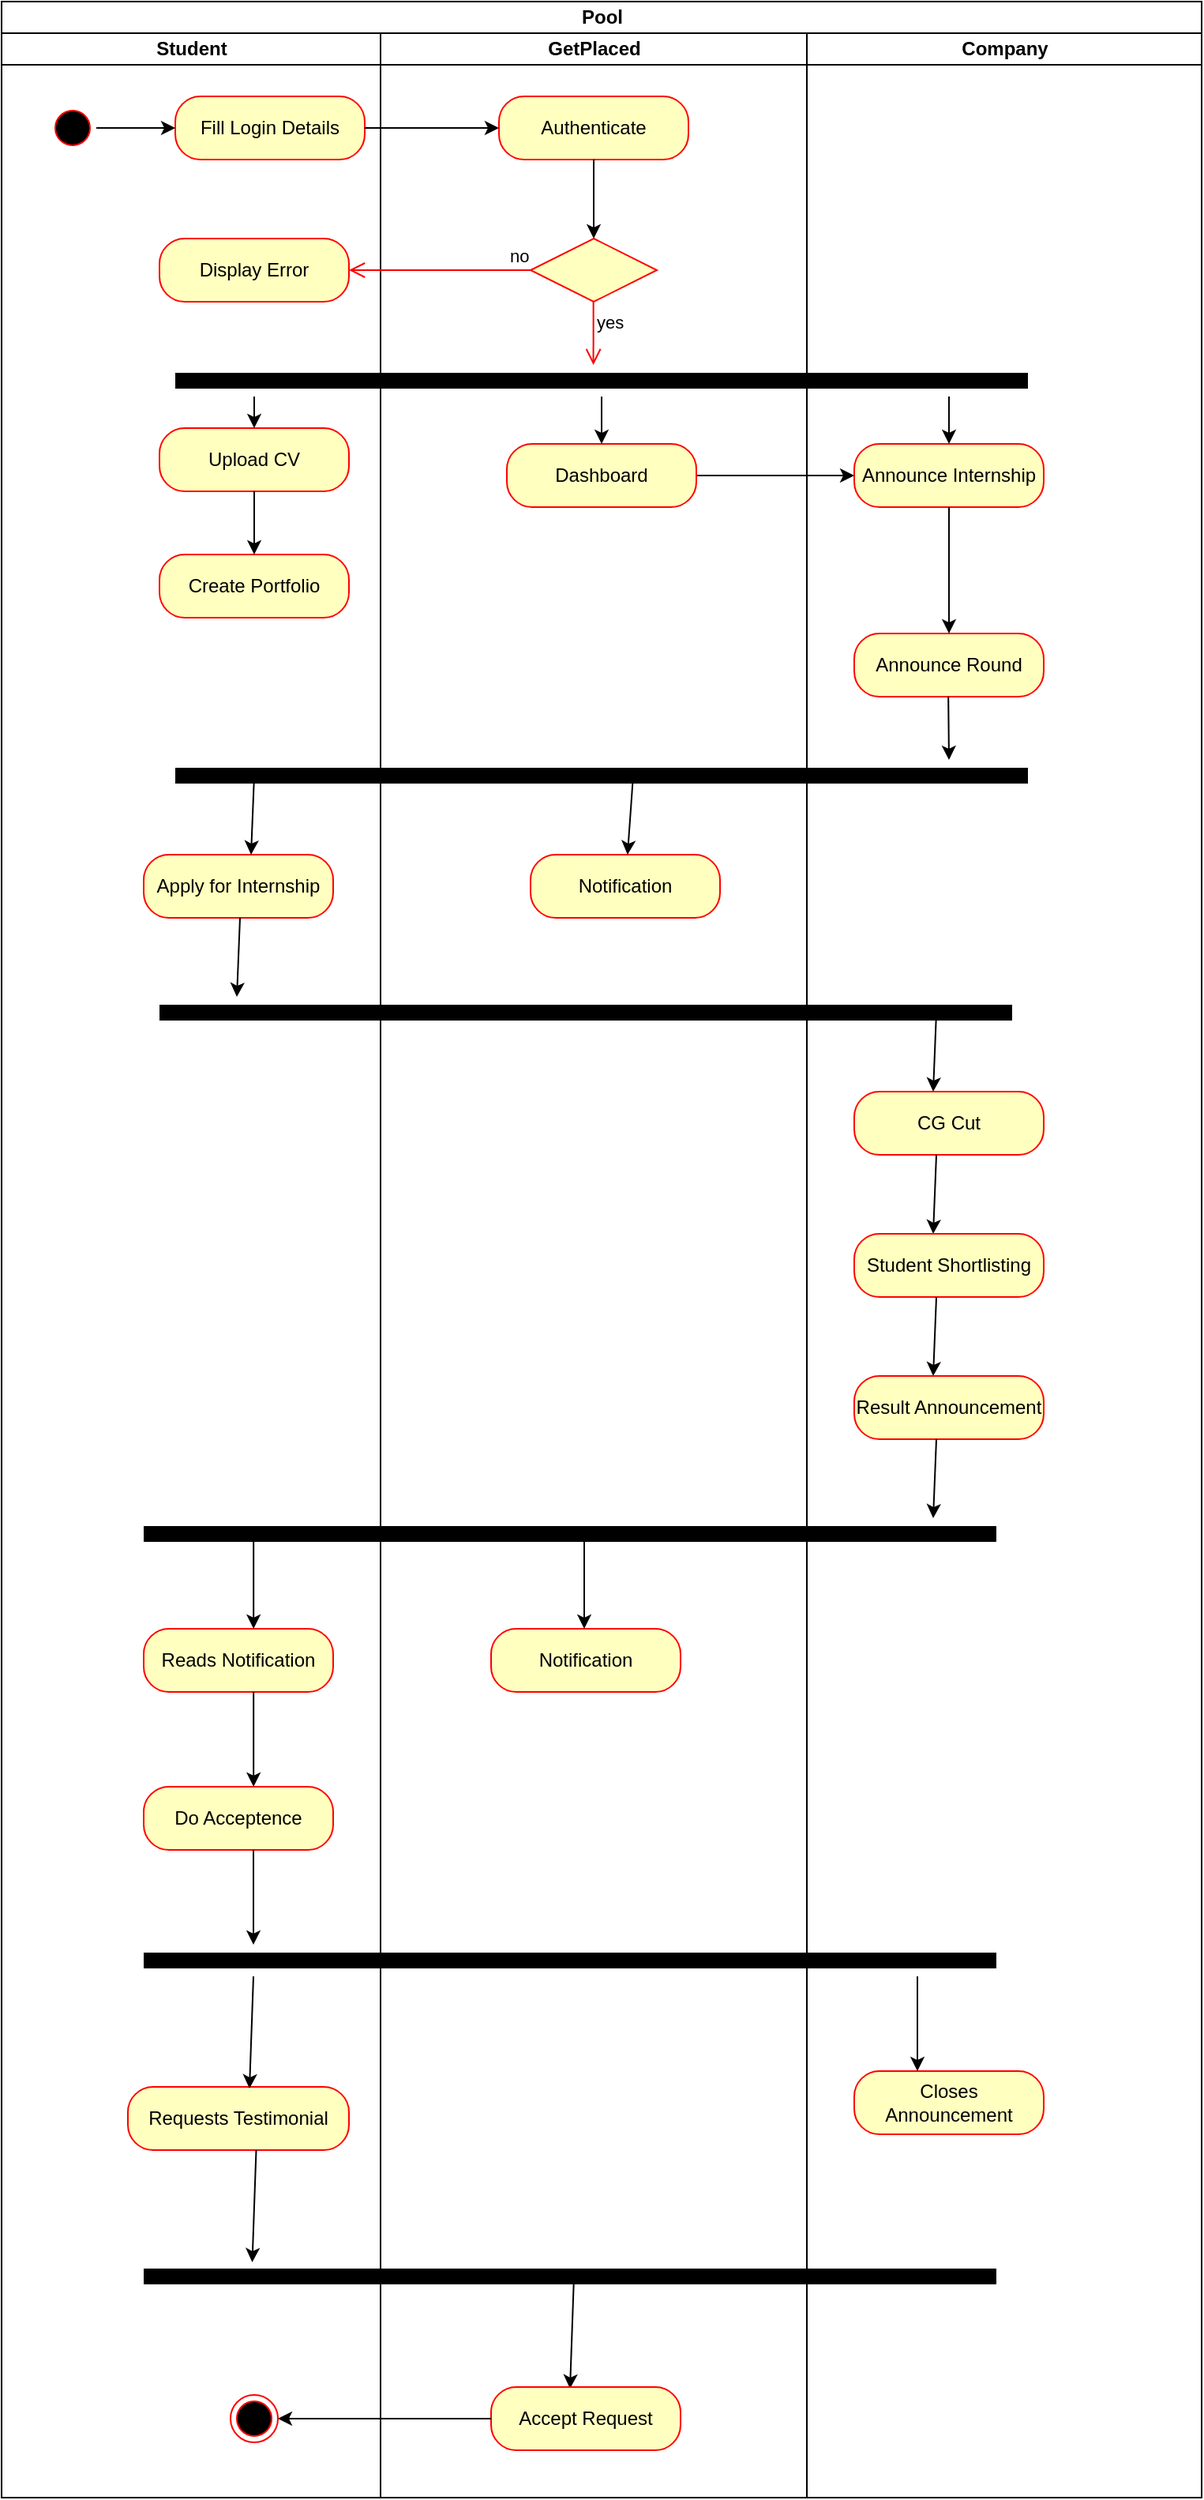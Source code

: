 <mxfile version="21.6.5" type="device">
  <diagram name="Page-1" id="dTtnjgxOWaCXiQJSMLr4">
    <mxGraphModel dx="960" dy="618" grid="1" gridSize="10" guides="1" tooltips="1" connect="1" arrows="1" fold="1" page="1" pageScale="1" pageWidth="850" pageHeight="1100" math="0" shadow="0">
      <root>
        <mxCell id="0" />
        <mxCell id="1" parent="0" />
        <mxCell id="gTqccJFOHpUSPNjWFWXz-5" value="Pool" style="swimlane;childLayout=stackLayout;resizeParent=1;resizeParentMax=0;startSize=20;html=1;" parent="1" vertex="1">
          <mxGeometry x="240" y="150" width="760" height="1580" as="geometry" />
        </mxCell>
        <object label="Student" Student="" id="gTqccJFOHpUSPNjWFWXz-6">
          <mxCell style="swimlane;startSize=20;html=1;" parent="gTqccJFOHpUSPNjWFWXz-5" vertex="1">
            <mxGeometry y="20" width="240" height="1560" as="geometry" />
          </mxCell>
        </object>
        <mxCell id="gTqccJFOHpUSPNjWFWXz-10" value="" style="ellipse;html=1;shape=startState;fillColor=#000000;strokeColor=#ff0000;flipV=1;direction=west;" parent="gTqccJFOHpUSPNjWFWXz-6" vertex="1">
          <mxGeometry x="30" y="45" width="30" height="30" as="geometry" />
        </mxCell>
        <mxCell id="gTqccJFOHpUSPNjWFWXz-12" value="Fill Login Details" style="rounded=1;whiteSpace=wrap;html=1;arcSize=40;fontColor=#000000;fillColor=#ffffc0;strokeColor=#ff0000;" parent="gTqccJFOHpUSPNjWFWXz-6" vertex="1">
          <mxGeometry x="110" y="40" width="120" height="40" as="geometry" />
        </mxCell>
        <mxCell id="gTqccJFOHpUSPNjWFWXz-14" value="" style="endArrow=classic;html=1;rounded=0;exitX=0;exitY=0.5;exitDx=0;exitDy=0;entryX=0;entryY=0.5;entryDx=0;entryDy=0;" parent="gTqccJFOHpUSPNjWFWXz-6" source="gTqccJFOHpUSPNjWFWXz-10" target="gTqccJFOHpUSPNjWFWXz-12" edge="1">
          <mxGeometry width="50" height="50" relative="1" as="geometry">
            <mxPoint x="240" y="120" as="sourcePoint" />
            <mxPoint x="290" y="70" as="targetPoint" />
          </mxGeometry>
        </mxCell>
        <mxCell id="gTqccJFOHpUSPNjWFWXz-31" value="Display Error" style="rounded=1;whiteSpace=wrap;html=1;arcSize=40;fontColor=#000000;fillColor=#ffffc0;strokeColor=#ff0000;" parent="gTqccJFOHpUSPNjWFWXz-6" vertex="1">
          <mxGeometry x="100" y="130" width="120" height="40" as="geometry" />
        </mxCell>
        <mxCell id="0Q5fj6hFg1ILPsmgxGI--2" value="Upload CV" style="rounded=1;whiteSpace=wrap;html=1;arcSize=40;fontColor=#000000;fillColor=#ffffc0;strokeColor=#ff0000;" vertex="1" parent="gTqccJFOHpUSPNjWFWXz-6">
          <mxGeometry x="100" y="250" width="120" height="40" as="geometry" />
        </mxCell>
        <mxCell id="0Q5fj6hFg1ILPsmgxGI--12" value="Apply for Internship" style="rounded=1;whiteSpace=wrap;html=1;arcSize=40;fontColor=#000000;fillColor=#ffffc0;strokeColor=#ff0000;" vertex="1" parent="gTqccJFOHpUSPNjWFWXz-6">
          <mxGeometry x="90" y="520" width="120" height="40" as="geometry" />
        </mxCell>
        <mxCell id="0Q5fj6hFg1ILPsmgxGI--4" value="Create Portfolio" style="rounded=1;whiteSpace=wrap;html=1;arcSize=40;fontColor=#000000;fillColor=#ffffc0;strokeColor=#ff0000;" vertex="1" parent="gTqccJFOHpUSPNjWFWXz-6">
          <mxGeometry x="100" y="330" width="120" height="40" as="geometry" />
        </mxCell>
        <mxCell id="0Q5fj6hFg1ILPsmgxGI--5" value="" style="endArrow=classic;html=1;rounded=0;exitX=0.5;exitY=1;exitDx=0;exitDy=0;entryX=0.5;entryY=0;entryDx=0;entryDy=0;" edge="1" parent="gTqccJFOHpUSPNjWFWXz-6" source="0Q5fj6hFg1ILPsmgxGI--2" target="0Q5fj6hFg1ILPsmgxGI--4">
          <mxGeometry width="50" height="50" relative="1" as="geometry">
            <mxPoint x="330" y="270" as="sourcePoint" />
            <mxPoint x="210" y="270" as="targetPoint" />
          </mxGeometry>
        </mxCell>
        <mxCell id="0Q5fj6hFg1ILPsmgxGI--23" value="" style="endArrow=classic;html=1;rounded=0;" edge="1" parent="gTqccJFOHpUSPNjWFWXz-6">
          <mxGeometry width="50" height="50" relative="1" as="geometry">
            <mxPoint x="160" y="470" as="sourcePoint" />
            <mxPoint x="158" y="520" as="targetPoint" />
          </mxGeometry>
        </mxCell>
        <mxCell id="0Q5fj6hFg1ILPsmgxGI--24" value="" style="endArrow=classic;html=1;rounded=0;" edge="1" parent="gTqccJFOHpUSPNjWFWXz-6">
          <mxGeometry width="50" height="50" relative="1" as="geometry">
            <mxPoint x="151" y="560" as="sourcePoint" />
            <mxPoint x="149" y="610" as="targetPoint" />
          </mxGeometry>
        </mxCell>
        <mxCell id="0Q5fj6hFg1ILPsmgxGI--36" value="Reads Notification" style="rounded=1;whiteSpace=wrap;html=1;arcSize=40;fontColor=#000000;fillColor=#ffffc0;strokeColor=#ff0000;" vertex="1" parent="gTqccJFOHpUSPNjWFWXz-6">
          <mxGeometry x="90" y="1010" width="120" height="40" as="geometry" />
        </mxCell>
        <mxCell id="0Q5fj6hFg1ILPsmgxGI--37" value="" style="endArrow=classic;html=1;rounded=0;" edge="1" parent="gTqccJFOHpUSPNjWFWXz-6">
          <mxGeometry width="50" height="50" relative="1" as="geometry">
            <mxPoint x="159.58" y="950" as="sourcePoint" />
            <mxPoint x="159.58" y="1010" as="targetPoint" />
          </mxGeometry>
        </mxCell>
        <mxCell id="0Q5fj6hFg1ILPsmgxGI--38" value="" style="endArrow=classic;html=1;rounded=0;" edge="1" parent="gTqccJFOHpUSPNjWFWXz-6">
          <mxGeometry width="50" height="50" relative="1" as="geometry">
            <mxPoint x="159.58" y="1050" as="sourcePoint" />
            <mxPoint x="159.58" y="1110" as="targetPoint" />
          </mxGeometry>
        </mxCell>
        <mxCell id="0Q5fj6hFg1ILPsmgxGI--39" value="Do Acceptence" style="rounded=1;whiteSpace=wrap;html=1;arcSize=40;fontColor=#000000;fillColor=#ffffc0;strokeColor=#ff0000;" vertex="1" parent="gTqccJFOHpUSPNjWFWXz-6">
          <mxGeometry x="90" y="1110" width="120" height="40" as="geometry" />
        </mxCell>
        <mxCell id="0Q5fj6hFg1ILPsmgxGI--41" value="" style="endArrow=classic;html=1;rounded=0;" edge="1" parent="gTqccJFOHpUSPNjWFWXz-6">
          <mxGeometry width="50" height="50" relative="1" as="geometry">
            <mxPoint x="159.5" y="1150" as="sourcePoint" />
            <mxPoint x="159.5" y="1210" as="targetPoint" />
          </mxGeometry>
        </mxCell>
        <mxCell id="0Q5fj6hFg1ILPsmgxGI--45" value="Requests Testimonial" style="rounded=1;whiteSpace=wrap;html=1;arcSize=40;fontColor=#000000;fillColor=#ffffc0;strokeColor=#ff0000;" vertex="1" parent="gTqccJFOHpUSPNjWFWXz-6">
          <mxGeometry x="80" y="1300" width="140" height="40" as="geometry" />
        </mxCell>
        <mxCell id="0Q5fj6hFg1ILPsmgxGI--46" value="" style="endArrow=classic;html=1;rounded=0;entryX=0.55;entryY=0.025;entryDx=0;entryDy=0;entryPerimeter=0;" edge="1" parent="gTqccJFOHpUSPNjWFWXz-6" target="0Q5fj6hFg1ILPsmgxGI--45">
          <mxGeometry width="50" height="50" relative="1" as="geometry">
            <mxPoint x="159.5" y="1230" as="sourcePoint" />
            <mxPoint x="159.5" y="1290" as="targetPoint" />
          </mxGeometry>
        </mxCell>
        <mxCell id="0Q5fj6hFg1ILPsmgxGI--47" value="" style="endArrow=classic;html=1;rounded=0;entryX=0.55;entryY=0.025;entryDx=0;entryDy=0;entryPerimeter=0;" edge="1" parent="gTqccJFOHpUSPNjWFWXz-6">
          <mxGeometry width="50" height="50" relative="1" as="geometry">
            <mxPoint x="161.25" y="1340" as="sourcePoint" />
            <mxPoint x="158.75" y="1411" as="targetPoint" />
          </mxGeometry>
        </mxCell>
        <mxCell id="0Q5fj6hFg1ILPsmgxGI--48" value="" style="endArrow=none;html=1;rounded=0;strokeWidth=10;" edge="1" parent="gTqccJFOHpUSPNjWFWXz-6">
          <mxGeometry width="50" height="50" relative="1" as="geometry">
            <mxPoint x="90" y="1420" as="sourcePoint" />
            <mxPoint x="630" y="1420" as="targetPoint" />
          </mxGeometry>
        </mxCell>
        <mxCell id="gTqccJFOHpUSPNjWFWXz-33" value="" style="endArrow=classic;html=1;rounded=0;exitX=1;exitY=0.5;exitDx=0;exitDy=0;entryX=0;entryY=0.5;entryDx=0;entryDy=0;" parent="gTqccJFOHpUSPNjWFWXz-5" source="gTqccJFOHpUSPNjWFWXz-12" target="gTqccJFOHpUSPNjWFWXz-24" edge="1">
          <mxGeometry width="50" height="50" relative="1" as="geometry">
            <mxPoint x="260" y="99.62" as="sourcePoint" />
            <mxPoint x="310" y="99.62" as="targetPoint" />
          </mxGeometry>
        </mxCell>
        <mxCell id="0Q5fj6hFg1ILPsmgxGI--6" value="" style="endArrow=classic;html=1;rounded=0;exitX=1;exitY=0.5;exitDx=0;exitDy=0;entryX=0;entryY=0.5;entryDx=0;entryDy=0;" edge="1" parent="gTqccJFOHpUSPNjWFWXz-5" source="0Q5fj6hFg1ILPsmgxGI--1" target="0Q5fj6hFg1ILPsmgxGI--7">
          <mxGeometry width="50" height="50" relative="1" as="geometry">
            <mxPoint x="330" y="290" as="sourcePoint" />
            <mxPoint x="540" y="280" as="targetPoint" />
          </mxGeometry>
        </mxCell>
        <mxCell id="gTqccJFOHpUSPNjWFWXz-7" value="GetPlaced" style="swimlane;startSize=20;html=1;" parent="gTqccJFOHpUSPNjWFWXz-5" vertex="1">
          <mxGeometry x="240" y="20" width="270" height="1560" as="geometry" />
        </mxCell>
        <mxCell id="gTqccJFOHpUSPNjWFWXz-24" value="Authenticate" style="rounded=1;whiteSpace=wrap;html=1;arcSize=40;fontColor=#000000;fillColor=#ffffc0;strokeColor=#ff0000;" parent="gTqccJFOHpUSPNjWFWXz-7" vertex="1">
          <mxGeometry x="75" y="40" width="120" height="40" as="geometry" />
        </mxCell>
        <mxCell id="gTqccJFOHpUSPNjWFWXz-25" value="" style="rhombus;whiteSpace=wrap;html=1;fontColor=#000000;fillColor=#ffffc0;strokeColor=#ff0000;" parent="gTqccJFOHpUSPNjWFWXz-7" vertex="1">
          <mxGeometry x="95" y="130" width="80" height="40" as="geometry" />
        </mxCell>
        <mxCell id="gTqccJFOHpUSPNjWFWXz-27" value="yes" style="edgeStyle=orthogonalEdgeStyle;html=1;align=left;verticalAlign=top;endArrow=open;endSize=8;strokeColor=#ff0000;rounded=0;" parent="gTqccJFOHpUSPNjWFWXz-7" edge="1">
          <mxGeometry x="-1" relative="1" as="geometry">
            <mxPoint x="135" y="210" as="targetPoint" />
            <Array as="points">
              <mxPoint x="134.81" y="210" />
            </Array>
            <mxPoint x="134.81" y="170" as="sourcePoint" />
          </mxGeometry>
        </mxCell>
        <mxCell id="gTqccJFOHpUSPNjWFWXz-28" value="" style="endArrow=classic;html=1;rounded=0;exitX=0.5;exitY=1;exitDx=0;exitDy=0;entryX=0.5;entryY=0;entryDx=0;entryDy=0;" parent="gTqccJFOHpUSPNjWFWXz-7" source="gTqccJFOHpUSPNjWFWXz-24" target="gTqccJFOHpUSPNjWFWXz-25" edge="1">
          <mxGeometry width="50" height="50" relative="1" as="geometry">
            <mxPoint x="120" y="120" as="sourcePoint" />
            <mxPoint x="170" y="120" as="targetPoint" />
          </mxGeometry>
        </mxCell>
        <mxCell id="0Q5fj6hFg1ILPsmgxGI--1" value="Dashboard" style="rounded=1;whiteSpace=wrap;html=1;arcSize=40;fontColor=#000000;fillColor=#ffffc0;strokeColor=#ff0000;" vertex="1" parent="gTqccJFOHpUSPNjWFWXz-7">
          <mxGeometry x="80" y="260" width="120" height="40" as="geometry" />
        </mxCell>
        <mxCell id="0Q5fj6hFg1ILPsmgxGI--10" value="Notification" style="rounded=1;whiteSpace=wrap;html=1;arcSize=40;fontColor=#000000;fillColor=#ffffc0;strokeColor=#ff0000;" vertex="1" parent="gTqccJFOHpUSPNjWFWXz-7">
          <mxGeometry x="95" y="520" width="120" height="40" as="geometry" />
        </mxCell>
        <mxCell id="0Q5fj6hFg1ILPsmgxGI--14" value="" style="endArrow=none;html=1;rounded=0;strokeWidth=10;" edge="1" parent="gTqccJFOHpUSPNjWFWXz-7">
          <mxGeometry width="50" height="50" relative="1" as="geometry">
            <mxPoint x="-130" y="220" as="sourcePoint" />
            <mxPoint x="410" y="220" as="targetPoint" />
          </mxGeometry>
        </mxCell>
        <mxCell id="0Q5fj6hFg1ILPsmgxGI--25" value="" style="endArrow=none;html=1;rounded=0;strokeWidth=10;" edge="1" parent="gTqccJFOHpUSPNjWFWXz-7">
          <mxGeometry width="50" height="50" relative="1" as="geometry">
            <mxPoint x="-140" y="620" as="sourcePoint" />
            <mxPoint x="400" y="620" as="targetPoint" />
          </mxGeometry>
        </mxCell>
        <mxCell id="0Q5fj6hFg1ILPsmgxGI--33" value="" style="endArrow=none;html=1;rounded=0;strokeWidth=10;" edge="1" parent="gTqccJFOHpUSPNjWFWXz-7">
          <mxGeometry width="50" height="50" relative="1" as="geometry">
            <mxPoint x="-150" y="950" as="sourcePoint" />
            <mxPoint x="390" y="950" as="targetPoint" />
          </mxGeometry>
        </mxCell>
        <mxCell id="0Q5fj6hFg1ILPsmgxGI--34" value="Notification" style="rounded=1;whiteSpace=wrap;html=1;arcSize=40;fontColor=#000000;fillColor=#ffffc0;strokeColor=#ff0000;" vertex="1" parent="gTqccJFOHpUSPNjWFWXz-7">
          <mxGeometry x="70" y="1010" width="120" height="40" as="geometry" />
        </mxCell>
        <mxCell id="0Q5fj6hFg1ILPsmgxGI--35" value="" style="endArrow=classic;html=1;rounded=0;" edge="1" parent="gTqccJFOHpUSPNjWFWXz-7">
          <mxGeometry width="50" height="50" relative="1" as="geometry">
            <mxPoint x="129" y="950" as="sourcePoint" />
            <mxPoint x="129" y="1010" as="targetPoint" />
          </mxGeometry>
        </mxCell>
        <mxCell id="0Q5fj6hFg1ILPsmgxGI--42" value="" style="endArrow=none;html=1;rounded=0;strokeWidth=10;" edge="1" parent="gTqccJFOHpUSPNjWFWXz-7">
          <mxGeometry width="50" height="50" relative="1" as="geometry">
            <mxPoint x="-150" y="1220" as="sourcePoint" />
            <mxPoint x="390" y="1220" as="targetPoint" />
          </mxGeometry>
        </mxCell>
        <mxCell id="0Q5fj6hFg1ILPsmgxGI--49" value="" style="endArrow=classic;html=1;rounded=0;entryX=0.55;entryY=0.025;entryDx=0;entryDy=0;entryPerimeter=0;" edge="1" parent="gTqccJFOHpUSPNjWFWXz-7">
          <mxGeometry width="50" height="50" relative="1" as="geometry">
            <mxPoint x="122.5" y="1420" as="sourcePoint" />
            <mxPoint x="120" y="1491" as="targetPoint" />
          </mxGeometry>
        </mxCell>
        <mxCell id="0Q5fj6hFg1ILPsmgxGI--50" value="Accept Request" style="rounded=1;whiteSpace=wrap;html=1;arcSize=40;fontColor=#000000;fillColor=#ffffc0;strokeColor=#ff0000;" vertex="1" parent="gTqccJFOHpUSPNjWFWXz-7">
          <mxGeometry x="70" y="1490" width="120" height="40" as="geometry" />
        </mxCell>
        <mxCell id="gTqccJFOHpUSPNjWFWXz-8" value="Company" style="swimlane;startSize=20;html=1;" parent="gTqccJFOHpUSPNjWFWXz-5" vertex="1">
          <mxGeometry x="510" y="20" width="250" height="1560" as="geometry" />
        </mxCell>
        <mxCell id="0Q5fj6hFg1ILPsmgxGI--7" value="Announce Internship" style="rounded=1;whiteSpace=wrap;html=1;arcSize=40;fontColor=#000000;fillColor=#ffffc0;strokeColor=#ff0000;" vertex="1" parent="gTqccJFOHpUSPNjWFWXz-8">
          <mxGeometry x="30" y="260" width="120" height="40" as="geometry" />
        </mxCell>
        <mxCell id="0Q5fj6hFg1ILPsmgxGI--8" value="Announce Round" style="rounded=1;whiteSpace=wrap;html=1;arcSize=40;fontColor=#000000;fillColor=#ffffc0;strokeColor=#ff0000;" vertex="1" parent="gTqccJFOHpUSPNjWFWXz-8">
          <mxGeometry x="30" y="380" width="120" height="40" as="geometry" />
        </mxCell>
        <mxCell id="0Q5fj6hFg1ILPsmgxGI--9" value="" style="endArrow=classic;html=1;rounded=0;exitX=0.5;exitY=1;exitDx=0;exitDy=0;" edge="1" parent="gTqccJFOHpUSPNjWFWXz-8" source="0Q5fj6hFg1ILPsmgxGI--7">
          <mxGeometry width="50" height="50" relative="1" as="geometry">
            <mxPoint x="-60" y="270" as="sourcePoint" />
            <mxPoint x="90" y="380" as="targetPoint" />
          </mxGeometry>
        </mxCell>
        <mxCell id="0Q5fj6hFg1ILPsmgxGI--16" value="" style="endArrow=classic;html=1;rounded=0;entryX=0.5;entryY=0;entryDx=0;entryDy=0;" edge="1" parent="gTqccJFOHpUSPNjWFWXz-8" target="0Q5fj6hFg1ILPsmgxGI--7">
          <mxGeometry width="50" height="50" relative="1" as="geometry">
            <mxPoint x="90" y="230" as="sourcePoint" />
            <mxPoint x="150" y="240" as="targetPoint" />
          </mxGeometry>
        </mxCell>
        <mxCell id="0Q5fj6hFg1ILPsmgxGI--20" value="" style="endArrow=classic;html=1;rounded=0;exitX=0.5;exitY=1;exitDx=0;exitDy=0;" edge="1" parent="gTqccJFOHpUSPNjWFWXz-8">
          <mxGeometry width="50" height="50" relative="1" as="geometry">
            <mxPoint x="89.58" y="420" as="sourcePoint" />
            <mxPoint x="90" y="460" as="targetPoint" />
          </mxGeometry>
        </mxCell>
        <mxCell id="0Q5fj6hFg1ILPsmgxGI--19" value="" style="endArrow=none;html=1;rounded=0;strokeWidth=10;" edge="1" parent="gTqccJFOHpUSPNjWFWXz-8">
          <mxGeometry width="50" height="50" relative="1" as="geometry">
            <mxPoint x="-400" y="470" as="sourcePoint" />
            <mxPoint x="140" y="470" as="targetPoint" />
          </mxGeometry>
        </mxCell>
        <mxCell id="0Q5fj6hFg1ILPsmgxGI--26" value="CG Cut" style="rounded=1;whiteSpace=wrap;html=1;arcSize=40;fontColor=#000000;fillColor=#ffffc0;strokeColor=#ff0000;" vertex="1" parent="gTqccJFOHpUSPNjWFWXz-8">
          <mxGeometry x="30" y="670" width="120" height="40" as="geometry" />
        </mxCell>
        <mxCell id="0Q5fj6hFg1ILPsmgxGI--27" value="" style="endArrow=classic;html=1;rounded=0;" edge="1" parent="gTqccJFOHpUSPNjWFWXz-8">
          <mxGeometry width="50" height="50" relative="1" as="geometry">
            <mxPoint x="82" y="620" as="sourcePoint" />
            <mxPoint x="80" y="670" as="targetPoint" />
          </mxGeometry>
        </mxCell>
        <mxCell id="0Q5fj6hFg1ILPsmgxGI--28" value="" style="endArrow=classic;html=1;rounded=0;" edge="1" parent="gTqccJFOHpUSPNjWFWXz-8">
          <mxGeometry width="50" height="50" relative="1" as="geometry">
            <mxPoint x="82" y="710" as="sourcePoint" />
            <mxPoint x="80" y="760" as="targetPoint" />
          </mxGeometry>
        </mxCell>
        <mxCell id="0Q5fj6hFg1ILPsmgxGI--29" value="Student Shortlisting" style="rounded=1;whiteSpace=wrap;html=1;arcSize=40;fontColor=#000000;fillColor=#ffffc0;strokeColor=#ff0000;" vertex="1" parent="gTqccJFOHpUSPNjWFWXz-8">
          <mxGeometry x="30" y="760" width="120" height="40" as="geometry" />
        </mxCell>
        <mxCell id="0Q5fj6hFg1ILPsmgxGI--30" value="" style="endArrow=classic;html=1;rounded=0;" edge="1" parent="gTqccJFOHpUSPNjWFWXz-8">
          <mxGeometry width="50" height="50" relative="1" as="geometry">
            <mxPoint x="82" y="800" as="sourcePoint" />
            <mxPoint x="80" y="850" as="targetPoint" />
          </mxGeometry>
        </mxCell>
        <mxCell id="0Q5fj6hFg1ILPsmgxGI--31" value="Result Announcement" style="rounded=1;whiteSpace=wrap;html=1;arcSize=40;fontColor=#000000;fillColor=#ffffc0;strokeColor=#ff0000;" vertex="1" parent="gTqccJFOHpUSPNjWFWXz-8">
          <mxGeometry x="30" y="850" width="120" height="40" as="geometry" />
        </mxCell>
        <mxCell id="0Q5fj6hFg1ILPsmgxGI--32" value="" style="endArrow=classic;html=1;rounded=0;" edge="1" parent="gTqccJFOHpUSPNjWFWXz-8">
          <mxGeometry width="50" height="50" relative="1" as="geometry">
            <mxPoint x="82" y="890" as="sourcePoint" />
            <mxPoint x="80" y="940" as="targetPoint" />
          </mxGeometry>
        </mxCell>
        <mxCell id="0Q5fj6hFg1ILPsmgxGI--43" value="Closes Announcement" style="rounded=1;whiteSpace=wrap;html=1;arcSize=40;fontColor=#000000;fillColor=#ffffc0;strokeColor=#ff0000;" vertex="1" parent="gTqccJFOHpUSPNjWFWXz-8">
          <mxGeometry x="30" y="1290" width="120" height="40" as="geometry" />
        </mxCell>
        <mxCell id="0Q5fj6hFg1ILPsmgxGI--44" value="" style="endArrow=classic;html=1;rounded=0;" edge="1" parent="gTqccJFOHpUSPNjWFWXz-8">
          <mxGeometry width="50" height="50" relative="1" as="geometry">
            <mxPoint x="70" y="1230" as="sourcePoint" />
            <mxPoint x="70" y="1290" as="targetPoint" />
          </mxGeometry>
        </mxCell>
        <mxCell id="gTqccJFOHpUSPNjWFWXz-29" value="no" style="edgeStyle=orthogonalEdgeStyle;html=1;align=left;verticalAlign=bottom;endArrow=open;endSize=8;strokeColor=#ff0000;rounded=0;exitX=0;exitY=0.5;exitDx=0;exitDy=0;" parent="1" source="gTqccJFOHpUSPNjWFWXz-25" edge="1">
          <mxGeometry x="-0.74" relative="1" as="geometry">
            <mxPoint x="460" y="320" as="targetPoint" />
            <mxPoint x="665" y="330" as="sourcePoint" />
            <mxPoint as="offset" />
          </mxGeometry>
        </mxCell>
        <mxCell id="0Q5fj6hFg1ILPsmgxGI--17" value="" style="endArrow=classic;html=1;rounded=0;entryX=0.5;entryY=0;entryDx=0;entryDy=0;" edge="1" parent="1" target="0Q5fj6hFg1ILPsmgxGI--1">
          <mxGeometry width="50" height="50" relative="1" as="geometry">
            <mxPoint x="620" y="400" as="sourcePoint" />
            <mxPoint x="850" y="440" as="targetPoint" />
          </mxGeometry>
        </mxCell>
        <mxCell id="0Q5fj6hFg1ILPsmgxGI--18" value="" style="endArrow=classic;html=1;rounded=0;entryX=0.5;entryY=0;entryDx=0;entryDy=0;" edge="1" parent="1" target="0Q5fj6hFg1ILPsmgxGI--2">
          <mxGeometry width="50" height="50" relative="1" as="geometry">
            <mxPoint x="400" y="400" as="sourcePoint" />
            <mxPoint x="630" y="430" as="targetPoint" />
          </mxGeometry>
        </mxCell>
        <mxCell id="0Q5fj6hFg1ILPsmgxGI--22" value="" style="endArrow=classic;html=1;rounded=0;" edge="1" parent="1" target="0Q5fj6hFg1ILPsmgxGI--10">
          <mxGeometry width="50" height="50" relative="1" as="geometry">
            <mxPoint x="640" y="640" as="sourcePoint" />
            <mxPoint x="850" y="640" as="targetPoint" />
          </mxGeometry>
        </mxCell>
        <mxCell id="0Q5fj6hFg1ILPsmgxGI--51" value="" style="endArrow=classic;html=1;rounded=0;exitX=0;exitY=0.5;exitDx=0;exitDy=0;" edge="1" parent="1" source="0Q5fj6hFg1ILPsmgxGI--50" target="0Q5fj6hFg1ILPsmgxGI--52">
          <mxGeometry width="50" height="50" relative="1" as="geometry">
            <mxPoint x="612.5" y="1600" as="sourcePoint" />
            <mxPoint x="400" y="1680" as="targetPoint" />
          </mxGeometry>
        </mxCell>
        <mxCell id="0Q5fj6hFg1ILPsmgxGI--52" value="" style="ellipse;html=1;shape=endState;fillColor=#000000;strokeColor=#ff0000;" vertex="1" parent="1">
          <mxGeometry x="385" y="1665.0" width="30" height="30" as="geometry" />
        </mxCell>
      </root>
    </mxGraphModel>
  </diagram>
</mxfile>
